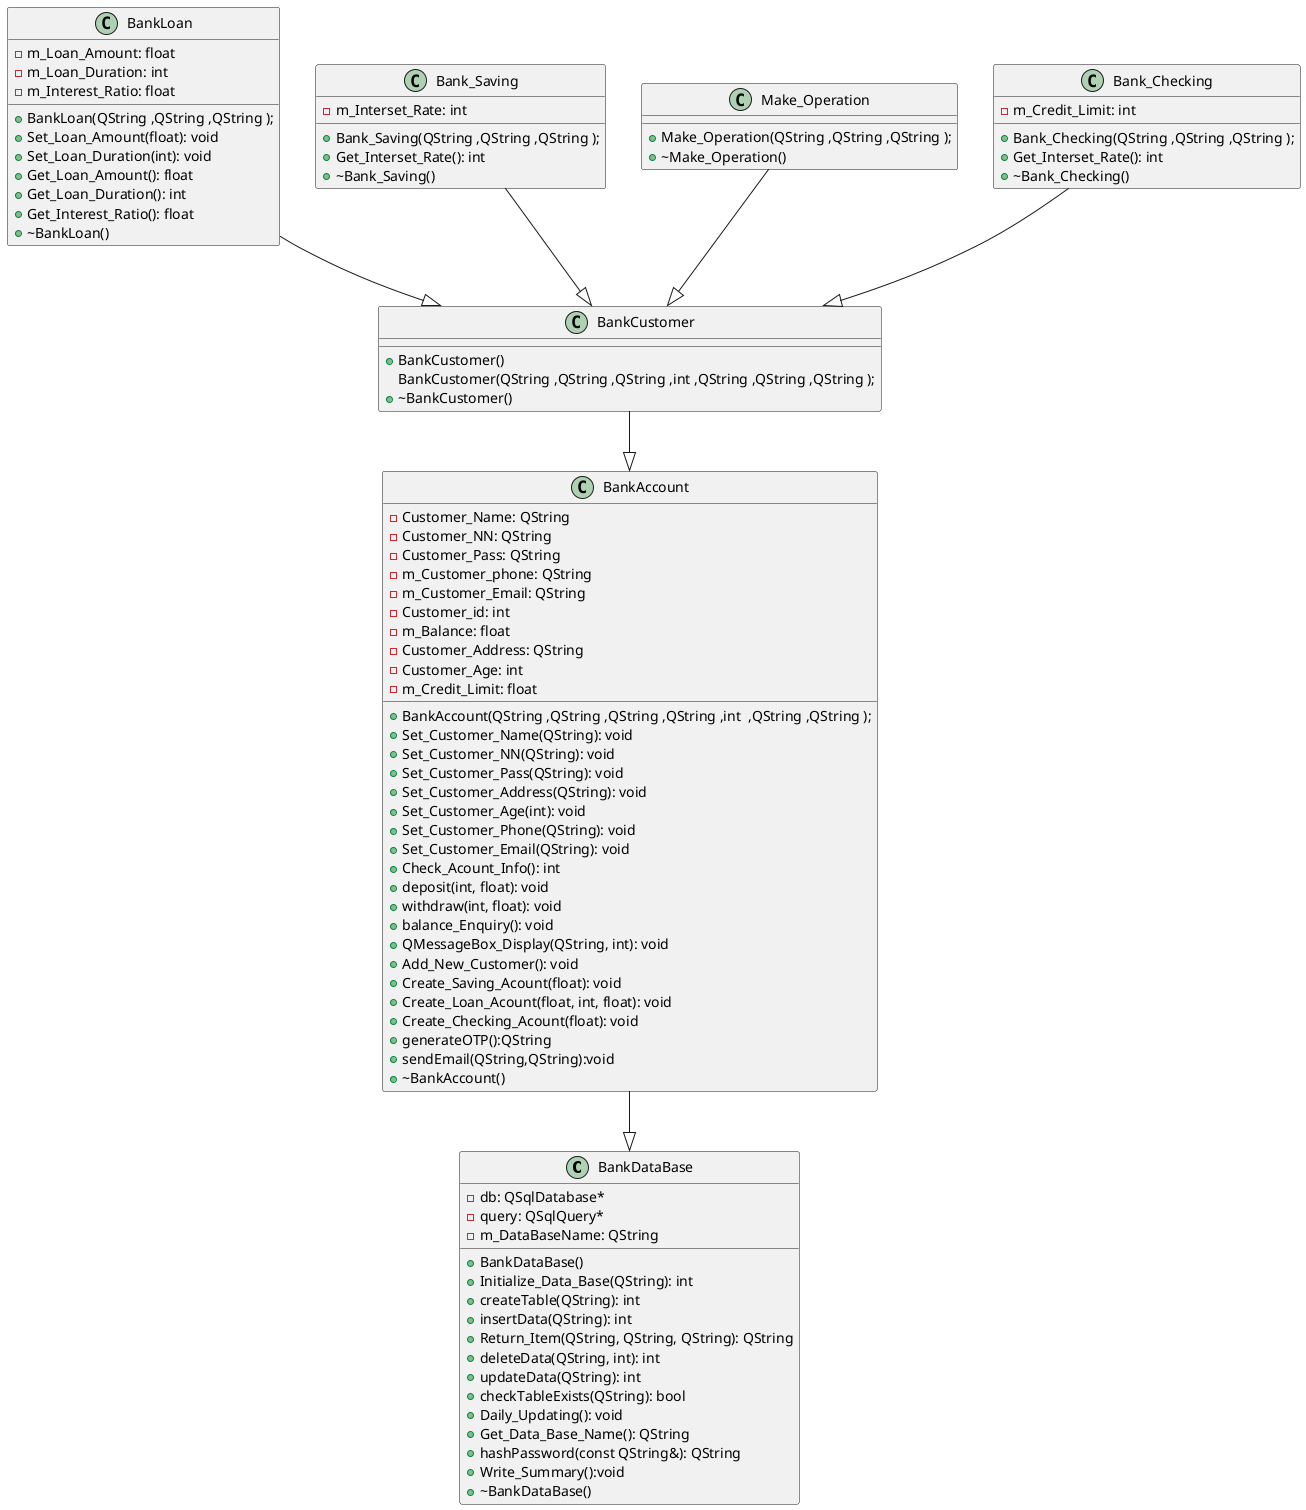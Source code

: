 @startuml
class BankDataBase {
    
    - db: QSqlDatabase*
    - query: QSqlQuery*
    - m_DataBaseName: QString
    + BankDataBase()
    + Initialize_Data_Base(QString): int
    + createTable(QString): int
    + insertData(QString): int
    + Return_Item(QString, QString, QString): QString
    + deleteData(QString, int): int
    + updateData(QString): int
    + checkTableExists(QString): bool
    + Daily_Updating(): void
    + Get_Data_Base_Name(): QString
    + hashPassword(const QString&): QString
    + Write_Summary():void
    + ~BankDataBase()
}

class BankAccount {
    - Customer_Name: QString
    - Customer_NN: QString
    - Customer_Pass: QString
    - m_Customer_phone: QString
    - m_Customer_Email: QString
    - Customer_id: int
    - m_Balance: float
    - Customer_Address: QString
    - Customer_Age: int
    - m_Credit_Limit: float
    + BankAccount(QString ,QString ,QString ,QString ,int  ,QString ,QString );
    + Set_Customer_Name(QString): void
    + Set_Customer_NN(QString): void
    + Set_Customer_Pass(QString): void
    + Set_Customer_Address(QString): void
    + Set_Customer_Age(int): void
    + Set_Customer_Phone(QString): void
    + Set_Customer_Email(QString): void
    + Check_Acount_Info(): int
    + deposit(int, float): void
    + withdraw(int, float): void
    + balance_Enquiry(): void
    + QMessageBox_Display(QString, int): void
    + Add_New_Customer(): void
    + Create_Saving_Acount(float): void
    + Create_Loan_Acount(float, int, float): void
    + Create_Checking_Acount(float): void
    + generateOTP():QString
    + sendEmail(QString,QString):void
    + ~BankAccount()
}

class BankCustomer {
    + BankCustomer()
    BankCustomer(QString ,QString ,QString ,int ,QString ,QString ,QString );
    + ~BankCustomer()
}

class BankLoan {
    - m_Loan_Amount: float
    - m_Loan_Duration: int
    - m_Interest_Ratio: float
    + BankLoan(QString ,QString ,QString );
    + Set_Loan_Amount(float): void
    + Set_Loan_Duration(int): void
    + Get_Loan_Amount(): float
    + Get_Loan_Duration(): int
    + Get_Interest_Ratio(): float
    + ~BankLoan()
}

class Bank_Saving {
    - m_Interset_Rate: int
    + Bank_Saving(QString ,QString ,QString );
    + Get_Interset_Rate(): int
    + ~Bank_Saving()
}

class Make_Operation {
    + Make_Operation(QString ,QString ,QString );
    + ~Make_Operation()
}
class Bank_Checking {
    - m_Credit_Limit: int
    + Bank_Checking(QString ,QString ,QString );
    + Get_Interset_Rate(): int
    + ~Bank_Checking()
}



BankAccount --|> BankDataBase
BankCustomer --|> BankAccount
BankLoan --|> BankCustomer
Bank_Checking --|> BankCustomer
Bank_Saving --|> BankCustomer
Make_Operation --|> BankCustomer
@enduml
